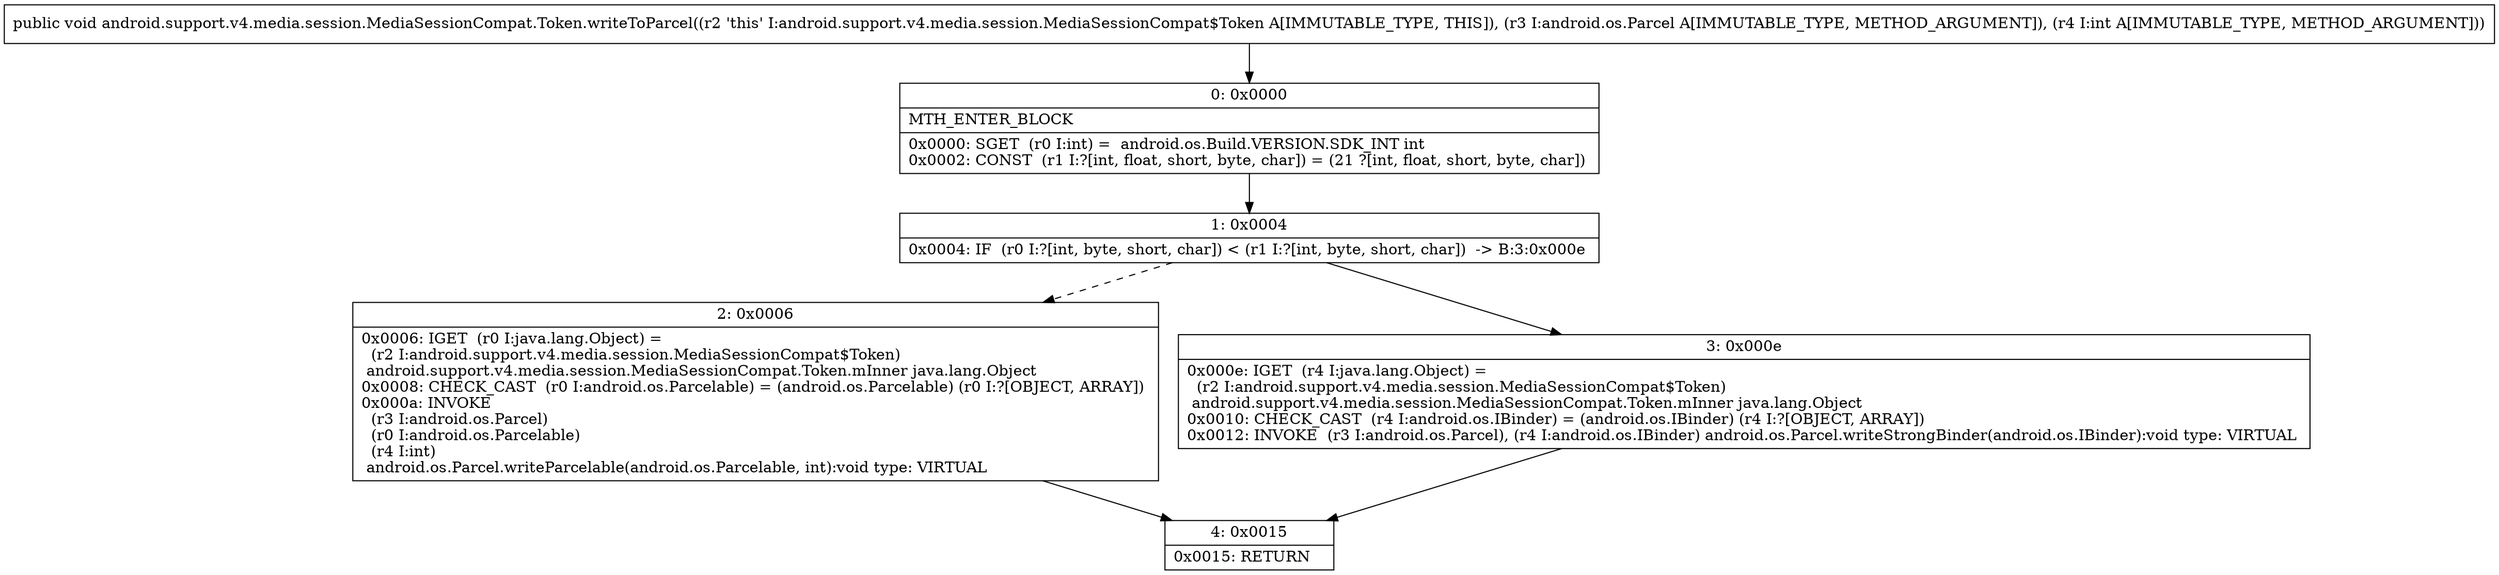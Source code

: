 digraph "CFG forandroid.support.v4.media.session.MediaSessionCompat.Token.writeToParcel(Landroid\/os\/Parcel;I)V" {
Node_0 [shape=record,label="{0\:\ 0x0000|MTH_ENTER_BLOCK\l|0x0000: SGET  (r0 I:int) =  android.os.Build.VERSION.SDK_INT int \l0x0002: CONST  (r1 I:?[int, float, short, byte, char]) = (21 ?[int, float, short, byte, char]) \l}"];
Node_1 [shape=record,label="{1\:\ 0x0004|0x0004: IF  (r0 I:?[int, byte, short, char]) \< (r1 I:?[int, byte, short, char])  \-\> B:3:0x000e \l}"];
Node_2 [shape=record,label="{2\:\ 0x0006|0x0006: IGET  (r0 I:java.lang.Object) = \l  (r2 I:android.support.v4.media.session.MediaSessionCompat$Token)\l android.support.v4.media.session.MediaSessionCompat.Token.mInner java.lang.Object \l0x0008: CHECK_CAST  (r0 I:android.os.Parcelable) = (android.os.Parcelable) (r0 I:?[OBJECT, ARRAY]) \l0x000a: INVOKE  \l  (r3 I:android.os.Parcel)\l  (r0 I:android.os.Parcelable)\l  (r4 I:int)\l android.os.Parcel.writeParcelable(android.os.Parcelable, int):void type: VIRTUAL \l}"];
Node_3 [shape=record,label="{3\:\ 0x000e|0x000e: IGET  (r4 I:java.lang.Object) = \l  (r2 I:android.support.v4.media.session.MediaSessionCompat$Token)\l android.support.v4.media.session.MediaSessionCompat.Token.mInner java.lang.Object \l0x0010: CHECK_CAST  (r4 I:android.os.IBinder) = (android.os.IBinder) (r4 I:?[OBJECT, ARRAY]) \l0x0012: INVOKE  (r3 I:android.os.Parcel), (r4 I:android.os.IBinder) android.os.Parcel.writeStrongBinder(android.os.IBinder):void type: VIRTUAL \l}"];
Node_4 [shape=record,label="{4\:\ 0x0015|0x0015: RETURN   \l}"];
MethodNode[shape=record,label="{public void android.support.v4.media.session.MediaSessionCompat.Token.writeToParcel((r2 'this' I:android.support.v4.media.session.MediaSessionCompat$Token A[IMMUTABLE_TYPE, THIS]), (r3 I:android.os.Parcel A[IMMUTABLE_TYPE, METHOD_ARGUMENT]), (r4 I:int A[IMMUTABLE_TYPE, METHOD_ARGUMENT])) }"];
MethodNode -> Node_0;
Node_0 -> Node_1;
Node_1 -> Node_2[style=dashed];
Node_1 -> Node_3;
Node_2 -> Node_4;
Node_3 -> Node_4;
}

